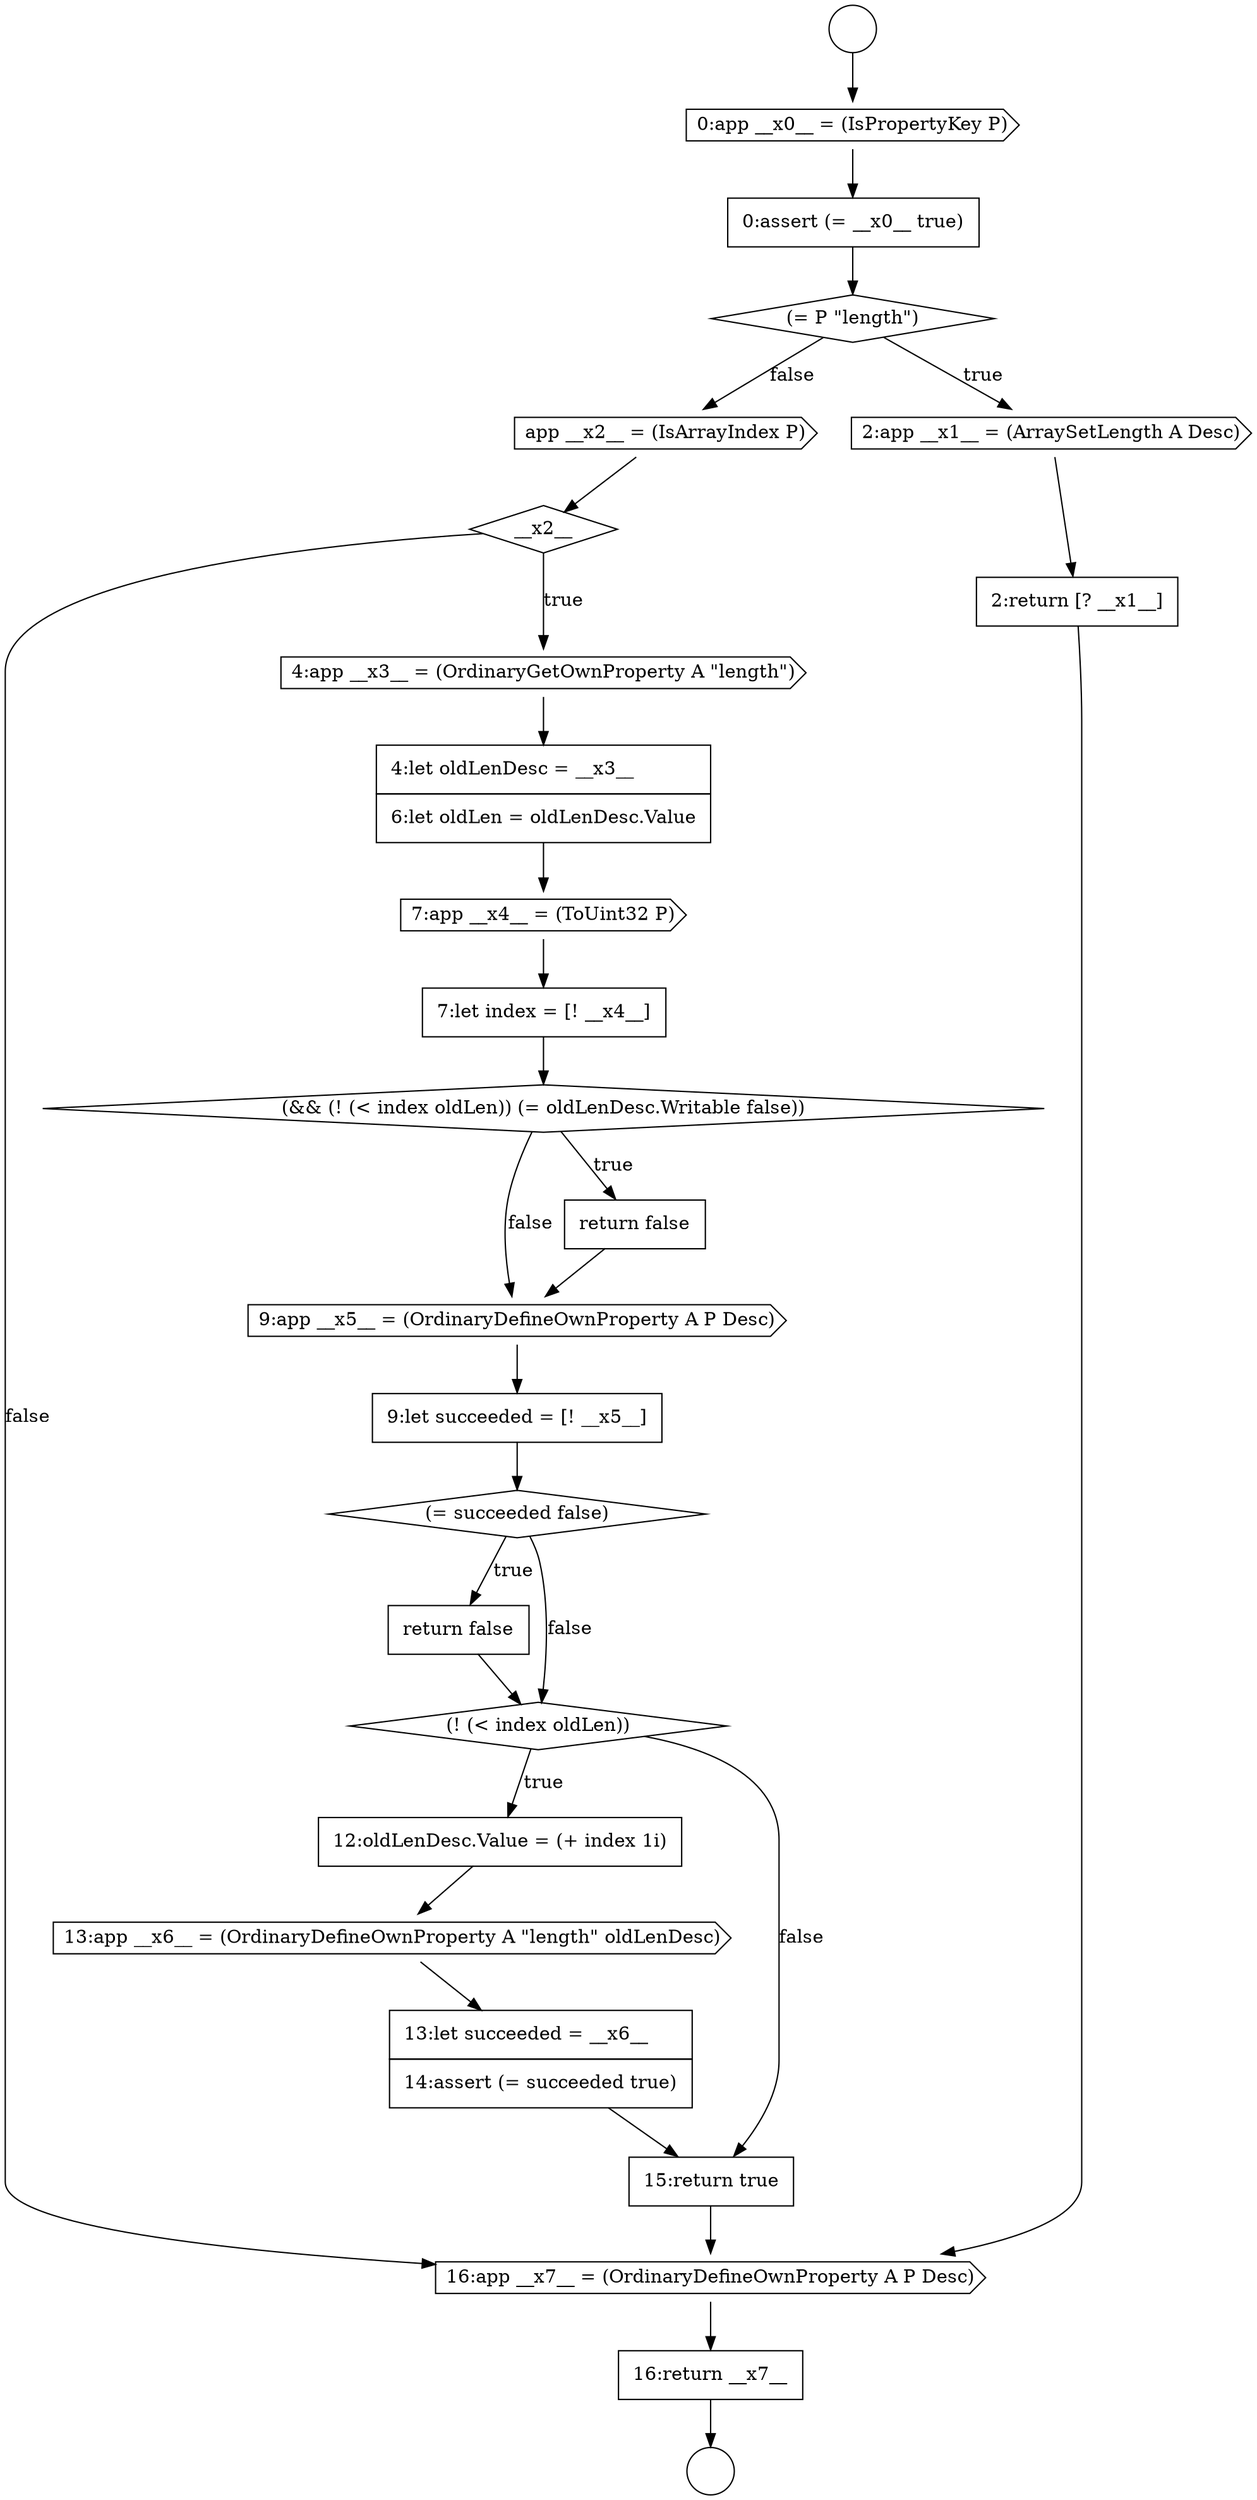 digraph {
  node2131 [shape=none, margin=0, label=<<font color="black">
    <table border="0" cellborder="1" cellspacing="0" cellpadding="10">
      <tr><td align="left">7:let index = [! __x4__]</td></tr>
    </table>
  </font>> color="black" fillcolor="white" style=filled]
  node2141 [shape=none, margin=0, label=<<font color="black">
    <table border="0" cellborder="1" cellspacing="0" cellpadding="10">
      <tr><td align="left">13:let succeeded = __x6__</td></tr>
      <tr><td align="left">14:assert (= succeeded true)</td></tr>
    </table>
  </font>> color="black" fillcolor="white" style=filled]
  node2136 [shape=diamond, label=<<font color="black">(= succeeded false)</font>> color="black" fillcolor="white" style=filled]
  node2126 [shape=cds, label=<<font color="black">app __x2__ = (IsArrayIndex P)</font>> color="black" fillcolor="white" style=filled]
  node2122 [shape=none, margin=0, label=<<font color="black">
    <table border="0" cellborder="1" cellspacing="0" cellpadding="10">
      <tr><td align="left">0:assert (= __x0__ true)</td></tr>
    </table>
  </font>> color="black" fillcolor="white" style=filled]
  node2137 [shape=none, margin=0, label=<<font color="black">
    <table border="0" cellborder="1" cellspacing="0" cellpadding="10">
      <tr><td align="left">return false</td></tr>
    </table>
  </font>> color="black" fillcolor="white" style=filled]
  node2134 [shape=cds, label=<<font color="black">9:app __x5__ = (OrdinaryDefineOwnProperty A P Desc)</font>> color="black" fillcolor="white" style=filled]
  node2119 [shape=circle label=" " color="black" fillcolor="white" style=filled]
  node2129 [shape=none, margin=0, label=<<font color="black">
    <table border="0" cellborder="1" cellspacing="0" cellpadding="10">
      <tr><td align="left">4:let oldLenDesc = __x3__</td></tr>
      <tr><td align="left">6:let oldLen = oldLenDesc.Value</td></tr>
    </table>
  </font>> color="black" fillcolor="white" style=filled]
  node2139 [shape=none, margin=0, label=<<font color="black">
    <table border="0" cellborder="1" cellspacing="0" cellpadding="10">
      <tr><td align="left">12:oldLenDesc.Value = (+ index 1i)</td></tr>
    </table>
  </font>> color="black" fillcolor="white" style=filled]
  node2124 [shape=cds, label=<<font color="black">2:app __x1__ = (ArraySetLength A Desc)</font>> color="black" fillcolor="white" style=filled]
  node2143 [shape=cds, label=<<font color="black">16:app __x7__ = (OrdinaryDefineOwnProperty A P Desc)</font>> color="black" fillcolor="white" style=filled]
  node2128 [shape=cds, label=<<font color="black">4:app __x3__ = (OrdinaryGetOwnProperty A &quot;length&quot;)</font>> color="black" fillcolor="white" style=filled]
  node2120 [shape=circle label=" " color="black" fillcolor="white" style=filled]
  node2133 [shape=none, margin=0, label=<<font color="black">
    <table border="0" cellborder="1" cellspacing="0" cellpadding="10">
      <tr><td align="left">return false</td></tr>
    </table>
  </font>> color="black" fillcolor="white" style=filled]
  node2132 [shape=diamond, label=<<font color="black">(&amp;&amp; (! (&lt; index oldLen)) (= oldLenDesc.Writable false))</font>> color="black" fillcolor="white" style=filled]
  node2125 [shape=none, margin=0, label=<<font color="black">
    <table border="0" cellborder="1" cellspacing="0" cellpadding="10">
      <tr><td align="left">2:return [? __x1__]</td></tr>
    </table>
  </font>> color="black" fillcolor="white" style=filled]
  node2140 [shape=cds, label=<<font color="black">13:app __x6__ = (OrdinaryDefineOwnProperty A &quot;length&quot; oldLenDesc)</font>> color="black" fillcolor="white" style=filled]
  node2121 [shape=cds, label=<<font color="black">0:app __x0__ = (IsPropertyKey P)</font>> color="black" fillcolor="white" style=filled]
  node2144 [shape=none, margin=0, label=<<font color="black">
    <table border="0" cellborder="1" cellspacing="0" cellpadding="10">
      <tr><td align="left">16:return __x7__</td></tr>
    </table>
  </font>> color="black" fillcolor="white" style=filled]
  node2135 [shape=none, margin=0, label=<<font color="black">
    <table border="0" cellborder="1" cellspacing="0" cellpadding="10">
      <tr><td align="left">9:let succeeded = [! __x5__]</td></tr>
    </table>
  </font>> color="black" fillcolor="white" style=filled]
  node2130 [shape=cds, label=<<font color="black">7:app __x4__ = (ToUint32 P)</font>> color="black" fillcolor="white" style=filled]
  node2142 [shape=none, margin=0, label=<<font color="black">
    <table border="0" cellborder="1" cellspacing="0" cellpadding="10">
      <tr><td align="left">15:return true</td></tr>
    </table>
  </font>> color="black" fillcolor="white" style=filled]
  node2123 [shape=diamond, label=<<font color="black">(= P &quot;length&quot;)</font>> color="black" fillcolor="white" style=filled]
  node2127 [shape=diamond, label=<<font color="black">__x2__</font>> color="black" fillcolor="white" style=filled]
  node2138 [shape=diamond, label=<<font color="black">(! (&lt; index oldLen))</font>> color="black" fillcolor="white" style=filled]
  node2119 -> node2121 [ color="black"]
  node2136 -> node2137 [label=<<font color="black">true</font>> color="black"]
  node2136 -> node2138 [label=<<font color="black">false</font>> color="black"]
  node2137 -> node2138 [ color="black"]
  node2143 -> node2144 [ color="black"]
  node2128 -> node2129 [ color="black"]
  node2138 -> node2139 [label=<<font color="black">true</font>> color="black"]
  node2138 -> node2142 [label=<<font color="black">false</font>> color="black"]
  node2124 -> node2125 [ color="black"]
  node2142 -> node2143 [ color="black"]
  node2123 -> node2124 [label=<<font color="black">true</font>> color="black"]
  node2123 -> node2126 [label=<<font color="black">false</font>> color="black"]
  node2141 -> node2142 [ color="black"]
  node2134 -> node2135 [ color="black"]
  node2139 -> node2140 [ color="black"]
  node2129 -> node2130 [ color="black"]
  node2132 -> node2133 [label=<<font color="black">true</font>> color="black"]
  node2132 -> node2134 [label=<<font color="black">false</font>> color="black"]
  node2126 -> node2127 [ color="black"]
  node2131 -> node2132 [ color="black"]
  node2135 -> node2136 [ color="black"]
  node2144 -> node2120 [ color="black"]
  node2121 -> node2122 [ color="black"]
  node2133 -> node2134 [ color="black"]
  node2130 -> node2131 [ color="black"]
  node2140 -> node2141 [ color="black"]
  node2127 -> node2128 [label=<<font color="black">true</font>> color="black"]
  node2127 -> node2143 [label=<<font color="black">false</font>> color="black"]
  node2122 -> node2123 [ color="black"]
  node2125 -> node2143 [ color="black"]
}
